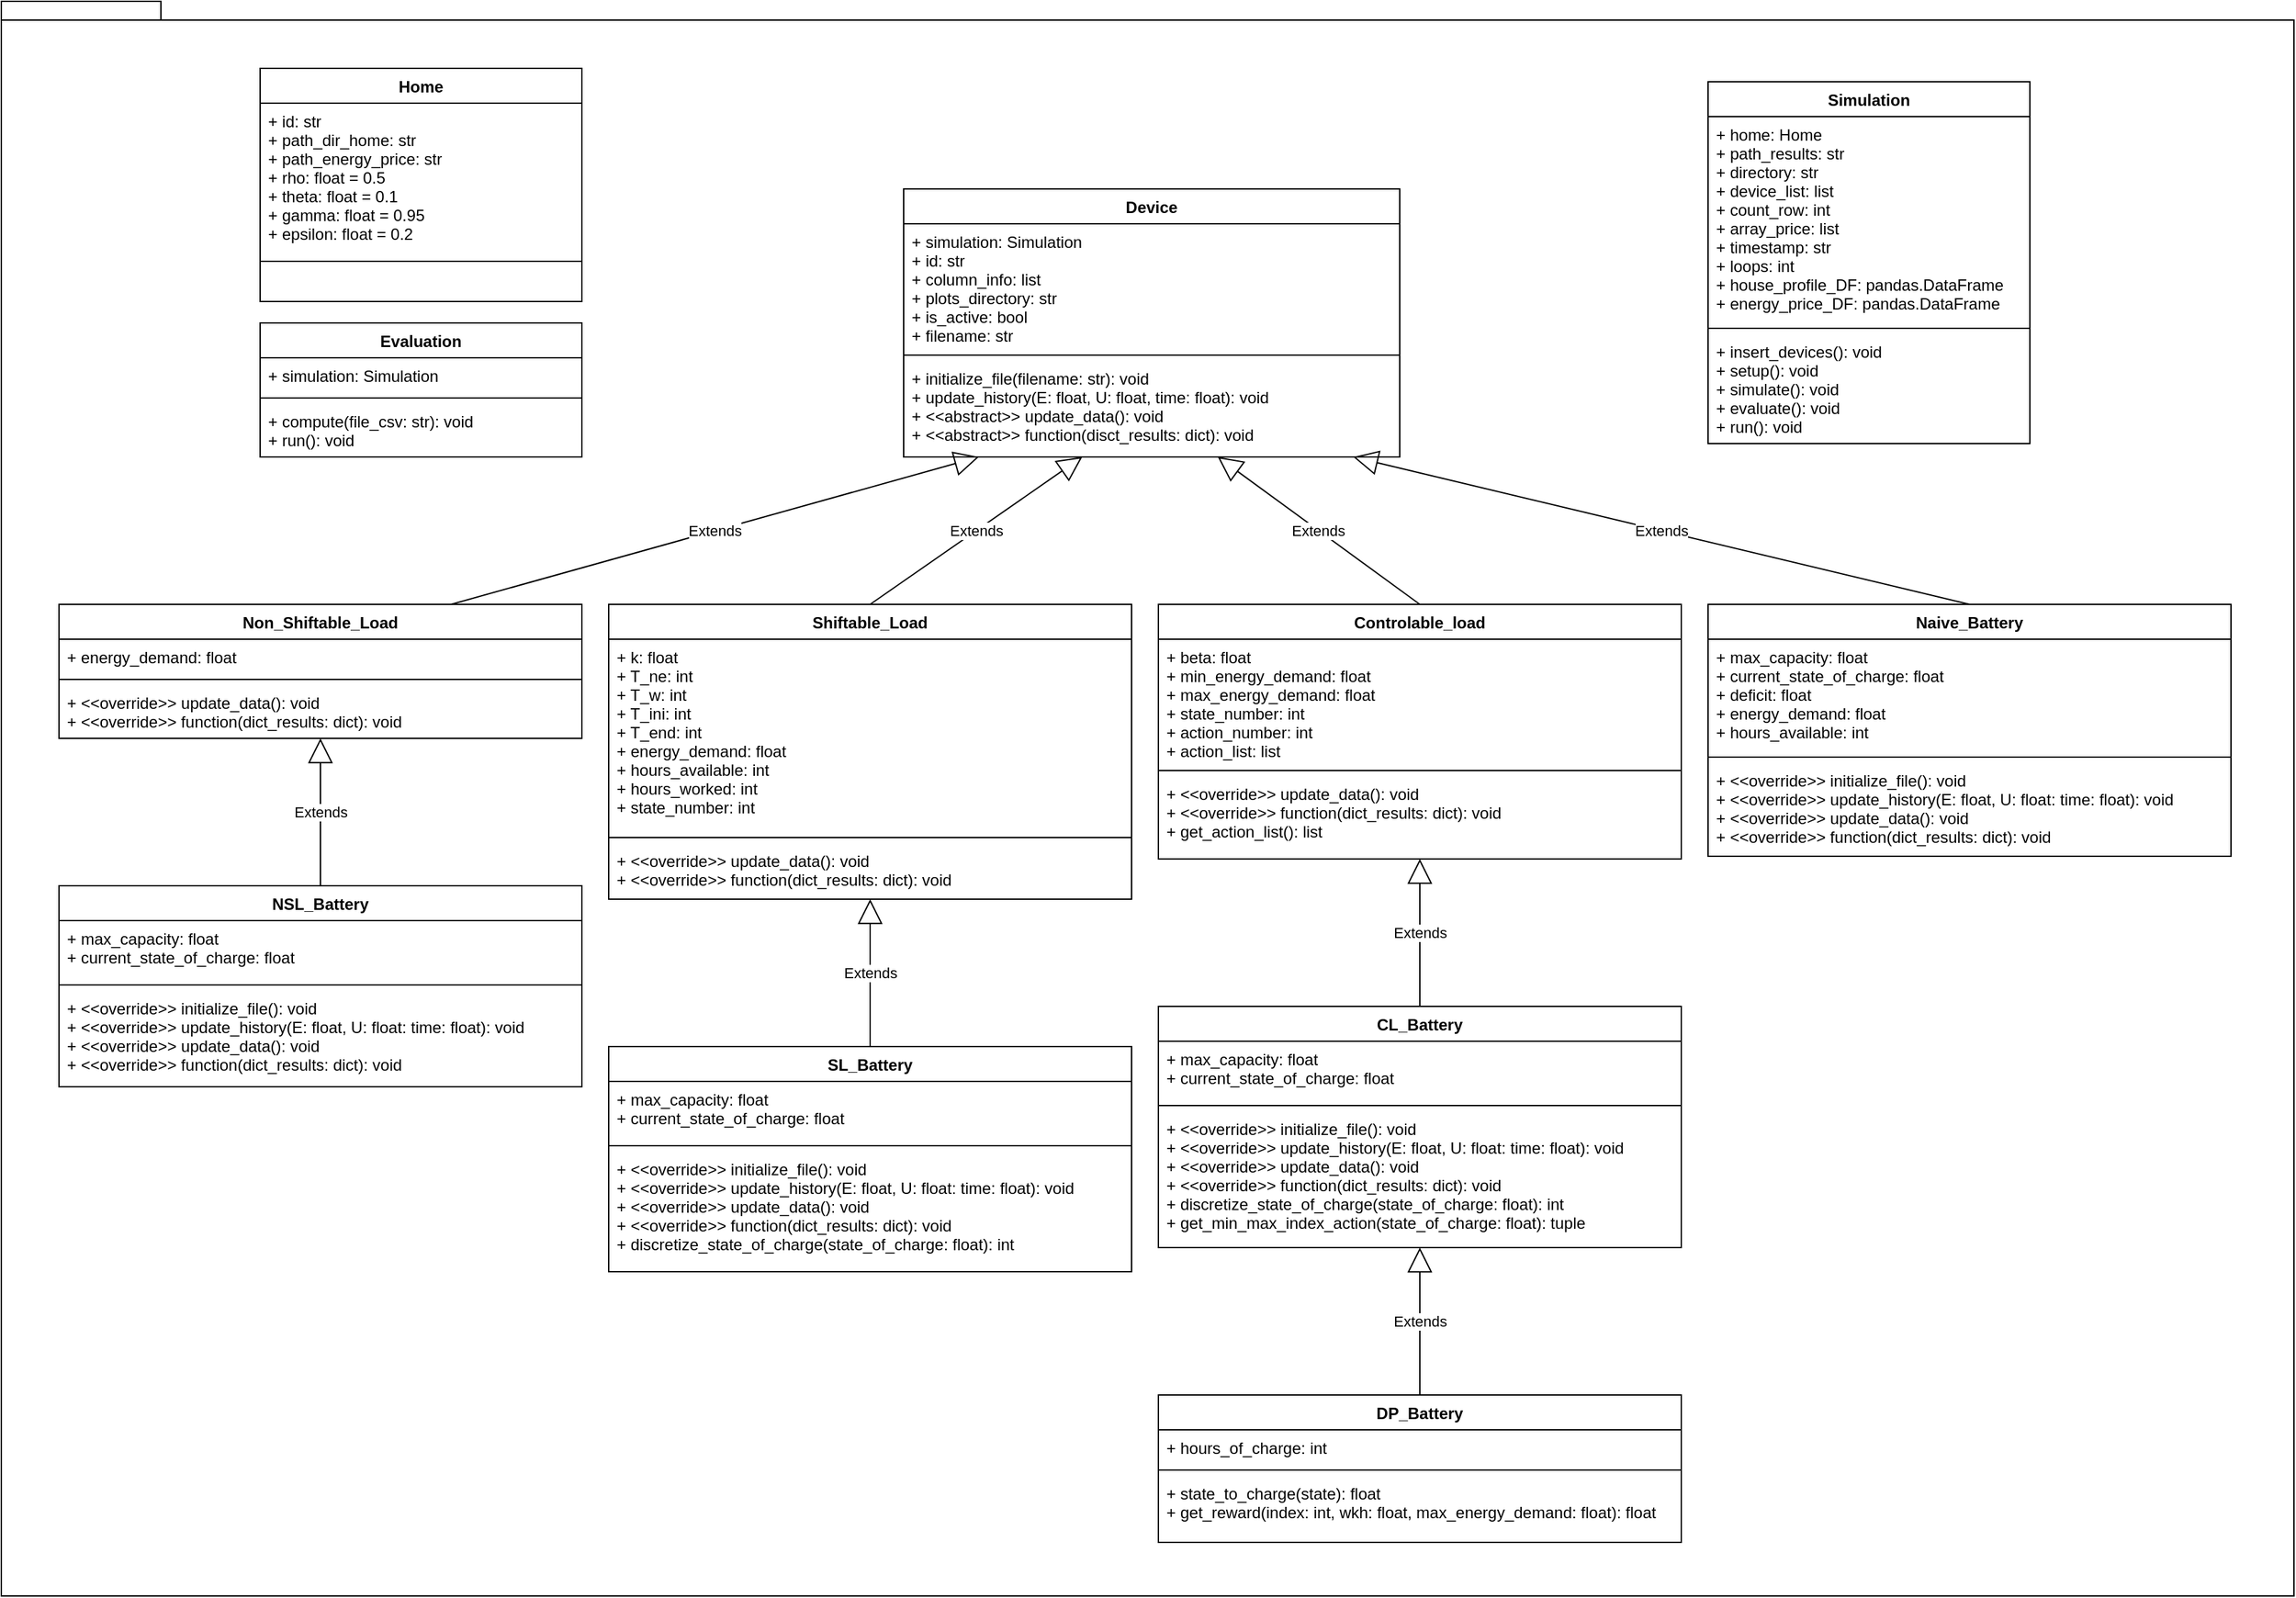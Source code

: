 <mxfile version="16.4.7" type="device"><diagram id="T5Iee6IVnkFeBpRCskSy" name="Page-1"><mxGraphModel dx="2623" dy="1367" grid="1" gridSize="10" guides="1" tooltips="1" connect="1" arrows="1" fold="1" page="1" pageScale="1" pageWidth="827" pageHeight="1169" math="0" shadow="0"><root><mxCell id="0"/><mxCell id="1" parent="0"/><mxCell id="7fpWvzyDx7uv5iFEOHFk-69" value="" style="shape=folder;fontStyle=1;spacingTop=10;tabWidth=40;tabHeight=14;tabPosition=left;html=1;" vertex="1" parent="1"><mxGeometry x="-810" y="250" width="1710" height="1190" as="geometry"/></mxCell><mxCell id="7fpWvzyDx7uv5iFEOHFk-5" value="Device" style="swimlane;fontStyle=1;align=center;verticalAlign=top;childLayout=stackLayout;horizontal=1;startSize=26;horizontalStack=0;resizeParent=1;resizeParentMax=0;resizeLast=0;collapsible=1;marginBottom=0;" vertex="1" parent="1"><mxGeometry x="-137" y="390" width="370" height="200" as="geometry"/></mxCell><mxCell id="7fpWvzyDx7uv5iFEOHFk-6" value="+ simulation: Simulation&#10;+ id: str&#10;+ column_info: list&#10;+ plots_directory: str&#10;+ is_active: bool&#10;+ filename: str" style="text;strokeColor=none;fillColor=none;align=left;verticalAlign=top;spacingLeft=4;spacingRight=4;overflow=hidden;rotatable=0;points=[[0,0.5],[1,0.5]];portConstraint=eastwest;" vertex="1" parent="7fpWvzyDx7uv5iFEOHFk-5"><mxGeometry y="26" width="370" height="94" as="geometry"/></mxCell><mxCell id="7fpWvzyDx7uv5iFEOHFk-7" value="" style="line;strokeWidth=1;fillColor=none;align=left;verticalAlign=middle;spacingTop=-1;spacingLeft=3;spacingRight=3;rotatable=0;labelPosition=right;points=[];portConstraint=eastwest;" vertex="1" parent="7fpWvzyDx7uv5iFEOHFk-5"><mxGeometry y="120" width="370" height="8" as="geometry"/></mxCell><mxCell id="7fpWvzyDx7uv5iFEOHFk-8" value="+ initialize_file(filename: str): void&#10;+ update_history(E: float, U: float, time: float): void&#10;+ &lt;&lt;abstract&gt;&gt; update_data(): void&#10;+ &lt;&lt;abstract&gt;&gt; function(disct_results: dict): void" style="text;strokeColor=none;fillColor=none;align=left;verticalAlign=top;spacingLeft=4;spacingRight=4;overflow=hidden;rotatable=0;points=[[0,0.5],[1,0.5]];portConstraint=eastwest;" vertex="1" parent="7fpWvzyDx7uv5iFEOHFk-5"><mxGeometry y="128" width="370" height="72" as="geometry"/></mxCell><mxCell id="7fpWvzyDx7uv5iFEOHFk-13" value="Controlable_load" style="swimlane;fontStyle=1;align=center;verticalAlign=top;childLayout=stackLayout;horizontal=1;startSize=26;horizontalStack=0;resizeParent=1;resizeParentMax=0;resizeLast=0;collapsible=1;marginBottom=0;" vertex="1" parent="1"><mxGeometry x="53" y="700" width="390" height="190" as="geometry"/></mxCell><mxCell id="7fpWvzyDx7uv5iFEOHFk-14" value="+ beta: float&#10;+ min_energy_demand: float&#10;+ max_energy_demand: float&#10;+ state_number: int&#10;+ action_number: int&#10;+ action_list: list" style="text;strokeColor=none;fillColor=none;align=left;verticalAlign=top;spacingLeft=4;spacingRight=4;overflow=hidden;rotatable=0;points=[[0,0.5],[1,0.5]];portConstraint=eastwest;" vertex="1" parent="7fpWvzyDx7uv5iFEOHFk-13"><mxGeometry y="26" width="390" height="94" as="geometry"/></mxCell><mxCell id="7fpWvzyDx7uv5iFEOHFk-15" value="" style="line;strokeWidth=1;fillColor=none;align=left;verticalAlign=middle;spacingTop=-1;spacingLeft=3;spacingRight=3;rotatable=0;labelPosition=right;points=[];portConstraint=eastwest;" vertex="1" parent="7fpWvzyDx7uv5iFEOHFk-13"><mxGeometry y="120" width="390" height="8" as="geometry"/></mxCell><mxCell id="7fpWvzyDx7uv5iFEOHFk-16" value="+ &lt;&lt;override&gt;&gt; update_data(): void &#10;+ &lt;&lt;override&gt;&gt; function(dict_results: dict): void&#10;+ get_action_list(): list" style="text;strokeColor=none;fillColor=none;align=left;verticalAlign=top;spacingLeft=4;spacingRight=4;overflow=hidden;rotatable=0;points=[[0,0.5],[1,0.5]];portConstraint=eastwest;" vertex="1" parent="7fpWvzyDx7uv5iFEOHFk-13"><mxGeometry y="128" width="390" height="62" as="geometry"/></mxCell><mxCell id="7fpWvzyDx7uv5iFEOHFk-17" value="CL_Battery" style="swimlane;fontStyle=1;align=center;verticalAlign=top;childLayout=stackLayout;horizontal=1;startSize=26;horizontalStack=0;resizeParent=1;resizeParentMax=0;resizeLast=0;collapsible=1;marginBottom=0;" vertex="1" parent="1"><mxGeometry x="53" y="1000" width="390" height="180" as="geometry"/></mxCell><mxCell id="7fpWvzyDx7uv5iFEOHFk-18" value="+ max_capacity: float&#10;+ current_state_of_charge: float" style="text;strokeColor=none;fillColor=none;align=left;verticalAlign=top;spacingLeft=4;spacingRight=4;overflow=hidden;rotatable=0;points=[[0,0.5],[1,0.5]];portConstraint=eastwest;" vertex="1" parent="7fpWvzyDx7uv5iFEOHFk-17"><mxGeometry y="26" width="390" height="44" as="geometry"/></mxCell><mxCell id="7fpWvzyDx7uv5iFEOHFk-19" value="" style="line;strokeWidth=1;fillColor=none;align=left;verticalAlign=middle;spacingTop=-1;spacingLeft=3;spacingRight=3;rotatable=0;labelPosition=right;points=[];portConstraint=eastwest;" vertex="1" parent="7fpWvzyDx7uv5iFEOHFk-17"><mxGeometry y="70" width="390" height="8" as="geometry"/></mxCell><mxCell id="7fpWvzyDx7uv5iFEOHFk-20" value="+ &lt;&lt;override&gt;&gt; initialize_file(): void&#10;+ &lt;&lt;override&gt;&gt; update_history(E: float, U: float: time: float): void&#10;+ &lt;&lt;override&gt;&gt; update_data(): void &#10;+ &lt;&lt;override&gt;&gt; function(dict_results: dict): void &#10;+ discretize_state_of_charge(state_of_charge: float): int&#10;+ get_min_max_index_action(state_of_charge: float): tuple" style="text;strokeColor=none;fillColor=none;align=left;verticalAlign=top;spacingLeft=4;spacingRight=4;overflow=hidden;rotatable=0;points=[[0,0.5],[1,0.5]];portConstraint=eastwest;" vertex="1" parent="7fpWvzyDx7uv5iFEOHFk-17"><mxGeometry y="78" width="390" height="102" as="geometry"/></mxCell><mxCell id="7fpWvzyDx7uv5iFEOHFk-21" value="Home" style="swimlane;fontStyle=1;align=center;verticalAlign=top;childLayout=stackLayout;horizontal=1;startSize=26;horizontalStack=0;resizeParent=1;resizeParentMax=0;resizeLast=0;collapsible=1;marginBottom=0;" vertex="1" parent="1"><mxGeometry x="-617" y="300" width="240" height="174" as="geometry"/></mxCell><mxCell id="7fpWvzyDx7uv5iFEOHFk-22" value="+ id: str&#10;+ path_dir_home: str&#10;+ path_energy_price: str&#10;+ rho: float = 0.5&#10;+ theta: float = 0.1&#10;+ gamma: float = 0.95&#10;+ epsilon: float = 0.2" style="text;strokeColor=none;fillColor=none;align=left;verticalAlign=top;spacingLeft=4;spacingRight=4;overflow=hidden;rotatable=0;points=[[0,0.5],[1,0.5]];portConstraint=eastwest;" vertex="1" parent="7fpWvzyDx7uv5iFEOHFk-21"><mxGeometry y="26" width="240" height="114" as="geometry"/></mxCell><mxCell id="7fpWvzyDx7uv5iFEOHFk-23" value="" style="line;strokeWidth=1;fillColor=none;align=left;verticalAlign=middle;spacingTop=-1;spacingLeft=3;spacingRight=3;rotatable=0;labelPosition=right;points=[];portConstraint=eastwest;" vertex="1" parent="7fpWvzyDx7uv5iFEOHFk-21"><mxGeometry y="140" width="240" height="8" as="geometry"/></mxCell><mxCell id="7fpWvzyDx7uv5iFEOHFk-24" value=" " style="text;strokeColor=none;fillColor=none;align=left;verticalAlign=top;spacingLeft=4;spacingRight=4;overflow=hidden;rotatable=0;points=[[0,0.5],[1,0.5]];portConstraint=eastwest;" vertex="1" parent="7fpWvzyDx7uv5iFEOHFk-21"><mxGeometry y="148" width="240" height="26" as="geometry"/></mxCell><mxCell id="7fpWvzyDx7uv5iFEOHFk-25" value="Non_Shiftable_Load" style="swimlane;fontStyle=1;align=center;verticalAlign=top;childLayout=stackLayout;horizontal=1;startSize=26;horizontalStack=0;resizeParent=1;resizeParentMax=0;resizeLast=0;collapsible=1;marginBottom=0;" vertex="1" parent="1"><mxGeometry x="-767" y="700" width="390" height="100" as="geometry"/></mxCell><mxCell id="7fpWvzyDx7uv5iFEOHFk-26" value="+ energy_demand: float" style="text;strokeColor=none;fillColor=none;align=left;verticalAlign=top;spacingLeft=4;spacingRight=4;overflow=hidden;rotatable=0;points=[[0,0.5],[1,0.5]];portConstraint=eastwest;" vertex="1" parent="7fpWvzyDx7uv5iFEOHFk-25"><mxGeometry y="26" width="390" height="26" as="geometry"/></mxCell><mxCell id="7fpWvzyDx7uv5iFEOHFk-27" value="" style="line;strokeWidth=1;fillColor=none;align=left;verticalAlign=middle;spacingTop=-1;spacingLeft=3;spacingRight=3;rotatable=0;labelPosition=right;points=[];portConstraint=eastwest;" vertex="1" parent="7fpWvzyDx7uv5iFEOHFk-25"><mxGeometry y="52" width="390" height="8" as="geometry"/></mxCell><mxCell id="7fpWvzyDx7uv5iFEOHFk-28" value="+ &lt;&lt;override&gt;&gt; update_data(): void &#10;+ &lt;&lt;override&gt;&gt; function(dict_results: dict): void " style="text;strokeColor=none;fillColor=none;align=left;verticalAlign=top;spacingLeft=4;spacingRight=4;overflow=hidden;rotatable=0;points=[[0,0.5],[1,0.5]];portConstraint=eastwest;" vertex="1" parent="7fpWvzyDx7uv5iFEOHFk-25"><mxGeometry y="60" width="390" height="40" as="geometry"/></mxCell><mxCell id="7fpWvzyDx7uv5iFEOHFk-29" value="Shiftable_Load" style="swimlane;fontStyle=1;align=center;verticalAlign=top;childLayout=stackLayout;horizontal=1;startSize=26;horizontalStack=0;resizeParent=1;resizeParentMax=0;resizeLast=0;collapsible=1;marginBottom=0;" vertex="1" parent="1"><mxGeometry x="-357" y="700" width="390" height="220" as="geometry"/></mxCell><mxCell id="7fpWvzyDx7uv5iFEOHFk-30" value="+ k: float&#10;+ T_ne: int&#10;+ T_w: int&#10;+ T_ini: int&#10;+ T_end: int&#10;+ energy_demand: float&#10;+ hours_available: int&#10;+ hours_worked: int&#10;+ state_number: int" style="text;strokeColor=none;fillColor=none;align=left;verticalAlign=top;spacingLeft=4;spacingRight=4;overflow=hidden;rotatable=0;points=[[0,0.5],[1,0.5]];portConstraint=eastwest;" vertex="1" parent="7fpWvzyDx7uv5iFEOHFk-29"><mxGeometry y="26" width="390" height="144" as="geometry"/></mxCell><mxCell id="7fpWvzyDx7uv5iFEOHFk-31" value="" style="line;strokeWidth=1;fillColor=none;align=left;verticalAlign=middle;spacingTop=-1;spacingLeft=3;spacingRight=3;rotatable=0;labelPosition=right;points=[];portConstraint=eastwest;" vertex="1" parent="7fpWvzyDx7uv5iFEOHFk-29"><mxGeometry y="170" width="390" height="8" as="geometry"/></mxCell><mxCell id="7fpWvzyDx7uv5iFEOHFk-32" value="+ &lt;&lt;override&gt;&gt; update_data(): void &#10;+ &lt;&lt;override&gt;&gt; function(dict_results: dict): void" style="text;strokeColor=none;fillColor=none;align=left;verticalAlign=top;spacingLeft=4;spacingRight=4;overflow=hidden;rotatable=0;points=[[0,0.5],[1,0.5]];portConstraint=eastwest;" vertex="1" parent="7fpWvzyDx7uv5iFEOHFk-29"><mxGeometry y="178" width="390" height="42" as="geometry"/></mxCell><mxCell id="7fpWvzyDx7uv5iFEOHFk-33" value="NSL_Battery" style="swimlane;fontStyle=1;align=center;verticalAlign=top;childLayout=stackLayout;horizontal=1;startSize=26;horizontalStack=0;resizeParent=1;resizeParentMax=0;resizeLast=0;collapsible=1;marginBottom=0;" vertex="1" parent="1"><mxGeometry x="-767" y="910" width="390" height="150" as="geometry"/></mxCell><mxCell id="7fpWvzyDx7uv5iFEOHFk-34" value="+ max_capacity: float&#10;+ current_state_of_charge: float" style="text;strokeColor=none;fillColor=none;align=left;verticalAlign=top;spacingLeft=4;spacingRight=4;overflow=hidden;rotatable=0;points=[[0,0.5],[1,0.5]];portConstraint=eastwest;" vertex="1" parent="7fpWvzyDx7uv5iFEOHFk-33"><mxGeometry y="26" width="390" height="44" as="geometry"/></mxCell><mxCell id="7fpWvzyDx7uv5iFEOHFk-35" value="" style="line;strokeWidth=1;fillColor=none;align=left;verticalAlign=middle;spacingTop=-1;spacingLeft=3;spacingRight=3;rotatable=0;labelPosition=right;points=[];portConstraint=eastwest;" vertex="1" parent="7fpWvzyDx7uv5iFEOHFk-33"><mxGeometry y="70" width="390" height="8" as="geometry"/></mxCell><mxCell id="7fpWvzyDx7uv5iFEOHFk-36" value="+ &lt;&lt;override&gt;&gt; initialize_file(): void&#10;+ &lt;&lt;override&gt;&gt; update_history(E: float, U: float: time: float): void&#10;+ &lt;&lt;override&gt;&gt; update_data(): void &#10;+ &lt;&lt;override&gt;&gt; function(dict_results: dict): void " style="text;strokeColor=none;fillColor=none;align=left;verticalAlign=top;spacingLeft=4;spacingRight=4;overflow=hidden;rotatable=0;points=[[0,0.5],[1,0.5]];portConstraint=eastwest;" vertex="1" parent="7fpWvzyDx7uv5iFEOHFk-33"><mxGeometry y="78" width="390" height="72" as="geometry"/></mxCell><mxCell id="7fpWvzyDx7uv5iFEOHFk-37" value="Naive_Battery" style="swimlane;fontStyle=1;align=center;verticalAlign=top;childLayout=stackLayout;horizontal=1;startSize=26;horizontalStack=0;resizeParent=1;resizeParentMax=0;resizeLast=0;collapsible=1;marginBottom=0;" vertex="1" parent="1"><mxGeometry x="463" y="700" width="390" height="188" as="geometry"/></mxCell><mxCell id="7fpWvzyDx7uv5iFEOHFk-38" value="+ max_capacity: float&#10;+ current_state_of_charge: float&#10;+ deficit: float&#10;+ energy_demand: float&#10;+ hours_available: int" style="text;strokeColor=none;fillColor=none;align=left;verticalAlign=top;spacingLeft=4;spacingRight=4;overflow=hidden;rotatable=0;points=[[0,0.5],[1,0.5]];portConstraint=eastwest;" vertex="1" parent="7fpWvzyDx7uv5iFEOHFk-37"><mxGeometry y="26" width="390" height="84" as="geometry"/></mxCell><mxCell id="7fpWvzyDx7uv5iFEOHFk-39" value="" style="line;strokeWidth=1;fillColor=none;align=left;verticalAlign=middle;spacingTop=-1;spacingLeft=3;spacingRight=3;rotatable=0;labelPosition=right;points=[];portConstraint=eastwest;" vertex="1" parent="7fpWvzyDx7uv5iFEOHFk-37"><mxGeometry y="110" width="390" height="8" as="geometry"/></mxCell><mxCell id="7fpWvzyDx7uv5iFEOHFk-40" value="+ &lt;&lt;override&gt;&gt; initialize_file(): void&#10;+ &lt;&lt;override&gt;&gt; update_history(E: float, U: float: time: float): void&#10;+ &lt;&lt;override&gt;&gt; update_data(): void &#10;+ &lt;&lt;override&gt;&gt; function(dict_results: dict): void " style="text;strokeColor=none;fillColor=none;align=left;verticalAlign=top;spacingLeft=4;spacingRight=4;overflow=hidden;rotatable=0;points=[[0,0.5],[1,0.5]];portConstraint=eastwest;" vertex="1" parent="7fpWvzyDx7uv5iFEOHFk-37"><mxGeometry y="118" width="390" height="70" as="geometry"/></mxCell><mxCell id="7fpWvzyDx7uv5iFEOHFk-41" value="Simulation" style="swimlane;fontStyle=1;align=center;verticalAlign=top;childLayout=stackLayout;horizontal=1;startSize=26;horizontalStack=0;resizeParent=1;resizeParentMax=0;resizeLast=0;collapsible=1;marginBottom=0;" vertex="1" parent="1"><mxGeometry x="463" y="310" width="240" height="270" as="geometry"/></mxCell><mxCell id="7fpWvzyDx7uv5iFEOHFk-42" value="+ home: Home&#10;+ path_results: str&#10;+ directory: str&#10;+ device_list: list&#10;+ count_row: int&#10;+ array_price: list&#10;+ timestamp: str&#10;+ loops: int&#10;+ house_profile_DF: pandas.DataFrame&#10;+ energy_price_DF: pandas.DataFrame" style="text;strokeColor=none;fillColor=none;align=left;verticalAlign=top;spacingLeft=4;spacingRight=4;overflow=hidden;rotatable=0;points=[[0,0.5],[1,0.5]];portConstraint=eastwest;" vertex="1" parent="7fpWvzyDx7uv5iFEOHFk-41"><mxGeometry y="26" width="240" height="154" as="geometry"/></mxCell><mxCell id="7fpWvzyDx7uv5iFEOHFk-43" value="" style="line;strokeWidth=1;fillColor=none;align=left;verticalAlign=middle;spacingTop=-1;spacingLeft=3;spacingRight=3;rotatable=0;labelPosition=right;points=[];portConstraint=eastwest;" vertex="1" parent="7fpWvzyDx7uv5iFEOHFk-41"><mxGeometry y="180" width="240" height="8" as="geometry"/></mxCell><mxCell id="7fpWvzyDx7uv5iFEOHFk-44" value="+ insert_devices(): void&#10;+ setup(): void&#10;+ simulate(): void&#10;+ evaluate(): void&#10;+ run(): void" style="text;strokeColor=none;fillColor=none;align=left;verticalAlign=top;spacingLeft=4;spacingRight=4;overflow=hidden;rotatable=0;points=[[0,0.5],[1,0.5]];portConstraint=eastwest;" vertex="1" parent="7fpWvzyDx7uv5iFEOHFk-41"><mxGeometry y="188" width="240" height="82" as="geometry"/></mxCell><mxCell id="7fpWvzyDx7uv5iFEOHFk-45" value="DP_Battery" style="swimlane;fontStyle=1;align=center;verticalAlign=top;childLayout=stackLayout;horizontal=1;startSize=26;horizontalStack=0;resizeParent=1;resizeParentMax=0;resizeLast=0;collapsible=1;marginBottom=0;" vertex="1" parent="1"><mxGeometry x="53" y="1290" width="390" height="110" as="geometry"/></mxCell><mxCell id="7fpWvzyDx7uv5iFEOHFk-46" value="+ hours_of_charge: int" style="text;strokeColor=none;fillColor=none;align=left;verticalAlign=top;spacingLeft=4;spacingRight=4;overflow=hidden;rotatable=0;points=[[0,0.5],[1,0.5]];portConstraint=eastwest;" vertex="1" parent="7fpWvzyDx7uv5iFEOHFk-45"><mxGeometry y="26" width="390" height="26" as="geometry"/></mxCell><mxCell id="7fpWvzyDx7uv5iFEOHFk-47" value="" style="line;strokeWidth=1;fillColor=none;align=left;verticalAlign=middle;spacingTop=-1;spacingLeft=3;spacingRight=3;rotatable=0;labelPosition=right;points=[];portConstraint=eastwest;" vertex="1" parent="7fpWvzyDx7uv5iFEOHFk-45"><mxGeometry y="52" width="390" height="8" as="geometry"/></mxCell><mxCell id="7fpWvzyDx7uv5iFEOHFk-48" value="+ state_to_charge(state): float&#10;+ get_reward(index: int, wkh: float, max_energy_demand: float): float" style="text;strokeColor=none;fillColor=none;align=left;verticalAlign=top;spacingLeft=4;spacingRight=4;overflow=hidden;rotatable=0;points=[[0,0.5],[1,0.5]];portConstraint=eastwest;" vertex="1" parent="7fpWvzyDx7uv5iFEOHFk-45"><mxGeometry y="60" width="390" height="50" as="geometry"/></mxCell><mxCell id="7fpWvzyDx7uv5iFEOHFk-49" value="SL_Battery" style="swimlane;fontStyle=1;align=center;verticalAlign=top;childLayout=stackLayout;horizontal=1;startSize=26;horizontalStack=0;resizeParent=1;resizeParentMax=0;resizeLast=0;collapsible=1;marginBottom=0;" vertex="1" parent="1"><mxGeometry x="-357" y="1030" width="390" height="168" as="geometry"/></mxCell><mxCell id="7fpWvzyDx7uv5iFEOHFk-50" value="+ max_capacity: float&#10;+ current_state_of_charge: float" style="text;strokeColor=none;fillColor=none;align=left;verticalAlign=top;spacingLeft=4;spacingRight=4;overflow=hidden;rotatable=0;points=[[0,0.5],[1,0.5]];portConstraint=eastwest;" vertex="1" parent="7fpWvzyDx7uv5iFEOHFk-49"><mxGeometry y="26" width="390" height="44" as="geometry"/></mxCell><mxCell id="7fpWvzyDx7uv5iFEOHFk-51" value="" style="line;strokeWidth=1;fillColor=none;align=left;verticalAlign=middle;spacingTop=-1;spacingLeft=3;spacingRight=3;rotatable=0;labelPosition=right;points=[];portConstraint=eastwest;" vertex="1" parent="7fpWvzyDx7uv5iFEOHFk-49"><mxGeometry y="70" width="390" height="8" as="geometry"/></mxCell><mxCell id="7fpWvzyDx7uv5iFEOHFk-52" value="+ &lt;&lt;override&gt;&gt; initialize_file(): void&#10;+ &lt;&lt;override&gt;&gt; update_history(E: float, U: float: time: float): void&#10;+ &lt;&lt;override&gt;&gt; update_data(): void &#10;+ &lt;&lt;override&gt;&gt; function(dict_results: dict): void &#10;+ discretize_state_of_charge(state_of_charge: float): int" style="text;strokeColor=none;fillColor=none;align=left;verticalAlign=top;spacingLeft=4;spacingRight=4;overflow=hidden;rotatable=0;points=[[0,0.5],[1,0.5]];portConstraint=eastwest;" vertex="1" parent="7fpWvzyDx7uv5iFEOHFk-49"><mxGeometry y="78" width="390" height="90" as="geometry"/></mxCell><mxCell id="7fpWvzyDx7uv5iFEOHFk-53" value="Evaluation" style="swimlane;fontStyle=1;align=center;verticalAlign=top;childLayout=stackLayout;horizontal=1;startSize=26;horizontalStack=0;resizeParent=1;resizeParentMax=0;resizeLast=0;collapsible=1;marginBottom=0;" vertex="1" parent="1"><mxGeometry x="-617" y="490" width="240" height="100" as="geometry"/></mxCell><mxCell id="7fpWvzyDx7uv5iFEOHFk-54" value="+ simulation: Simulation" style="text;strokeColor=none;fillColor=none;align=left;verticalAlign=top;spacingLeft=4;spacingRight=4;overflow=hidden;rotatable=0;points=[[0,0.5],[1,0.5]];portConstraint=eastwest;" vertex="1" parent="7fpWvzyDx7uv5iFEOHFk-53"><mxGeometry y="26" width="240" height="26" as="geometry"/></mxCell><mxCell id="7fpWvzyDx7uv5iFEOHFk-55" value="" style="line;strokeWidth=1;fillColor=none;align=left;verticalAlign=middle;spacingTop=-1;spacingLeft=3;spacingRight=3;rotatable=0;labelPosition=right;points=[];portConstraint=eastwest;" vertex="1" parent="7fpWvzyDx7uv5iFEOHFk-53"><mxGeometry y="52" width="240" height="8" as="geometry"/></mxCell><mxCell id="7fpWvzyDx7uv5iFEOHFk-56" value="+ compute(file_csv: str): void&#10;+ run(): void" style="text;strokeColor=none;fillColor=none;align=left;verticalAlign=top;spacingLeft=4;spacingRight=4;overflow=hidden;rotatable=0;points=[[0,0.5],[1,0.5]];portConstraint=eastwest;" vertex="1" parent="7fpWvzyDx7uv5iFEOHFk-53"><mxGeometry y="60" width="240" height="40" as="geometry"/></mxCell><mxCell id="7fpWvzyDx7uv5iFEOHFk-58" value="Extends" style="endArrow=block;endSize=16;endFill=0;html=1;rounded=0;" edge="1" parent="1" source="7fpWvzyDx7uv5iFEOHFk-33" target="7fpWvzyDx7uv5iFEOHFk-28"><mxGeometry width="160" relative="1" as="geometry"><mxPoint x="-582.38" y="980" as="sourcePoint"/><mxPoint x="-582" y="880" as="targetPoint"/></mxGeometry></mxCell><mxCell id="7fpWvzyDx7uv5iFEOHFk-59" value="Extends" style="endArrow=block;endSize=16;endFill=0;html=1;rounded=0;exitX=0.5;exitY=0;exitDx=0;exitDy=0;" edge="1" parent="1" source="7fpWvzyDx7uv5iFEOHFk-49" target="7fpWvzyDx7uv5iFEOHFk-32"><mxGeometry width="160" relative="1" as="geometry"><mxPoint x="-337.0" y="1086" as="sourcePoint"/><mxPoint x="-337.0" y="976" as="targetPoint"/></mxGeometry></mxCell><mxCell id="7fpWvzyDx7uv5iFEOHFk-60" value="Extends" style="endArrow=block;endSize=16;endFill=0;html=1;rounded=0;exitX=0.5;exitY=0;exitDx=0;exitDy=0;" edge="1" parent="1" source="7fpWvzyDx7uv5iFEOHFk-17" target="7fpWvzyDx7uv5iFEOHFk-16"><mxGeometry width="160" relative="1" as="geometry"><mxPoint x="243" y="1030" as="sourcePoint"/><mxPoint x="243" y="920.0" as="targetPoint"/></mxGeometry></mxCell><mxCell id="7fpWvzyDx7uv5iFEOHFk-61" value="Extends" style="endArrow=block;endSize=16;endFill=0;html=1;rounded=0;exitX=0.5;exitY=0;exitDx=0;exitDy=0;" edge="1" parent="1" source="7fpWvzyDx7uv5iFEOHFk-45" target="7fpWvzyDx7uv5iFEOHFk-20"><mxGeometry width="160" relative="1" as="geometry"><mxPoint x="258.0" y="1240" as="sourcePoint"/><mxPoint x="258.0" y="1130.0" as="targetPoint"/></mxGeometry></mxCell><mxCell id="7fpWvzyDx7uv5iFEOHFk-64" value="Extends" style="endArrow=block;endSize=16;endFill=0;html=1;rounded=0;exitX=0.75;exitY=0;exitDx=0;exitDy=0;" edge="1" parent="1" source="7fpWvzyDx7uv5iFEOHFk-25" target="7fpWvzyDx7uv5iFEOHFk-8"><mxGeometry width="160" relative="1" as="geometry"><mxPoint x="-307" y="640" as="sourcePoint"/><mxPoint x="-307" y="530.0" as="targetPoint"/></mxGeometry></mxCell><mxCell id="7fpWvzyDx7uv5iFEOHFk-65" value="Extends" style="endArrow=block;endSize=16;endFill=0;html=1;rounded=0;exitX=0.5;exitY=0;exitDx=0;exitDy=0;" edge="1" parent="1" source="7fpWvzyDx7uv5iFEOHFk-29" target="7fpWvzyDx7uv5iFEOHFk-8"><mxGeometry width="160" relative="1" as="geometry"><mxPoint x="-367" y="700" as="sourcePoint"/><mxPoint x="26.664" y="590.0" as="targetPoint"/></mxGeometry></mxCell><mxCell id="7fpWvzyDx7uv5iFEOHFk-66" value="Extends" style="endArrow=block;endSize=16;endFill=0;html=1;rounded=0;exitX=0.5;exitY=0;exitDx=0;exitDy=0;" edge="1" parent="1" source="7fpWvzyDx7uv5iFEOHFk-13" target="7fpWvzyDx7uv5iFEOHFk-8"><mxGeometry width="160" relative="1" as="geometry"><mxPoint x="-152" y="710" as="sourcePoint"/><mxPoint x="6.219" y="600.0" as="targetPoint"/></mxGeometry></mxCell><mxCell id="7fpWvzyDx7uv5iFEOHFk-67" value="Extends" style="endArrow=block;endSize=16;endFill=0;html=1;rounded=0;exitX=0.5;exitY=0;exitDx=0;exitDy=0;" edge="1" parent="1" source="7fpWvzyDx7uv5iFEOHFk-37" target="7fpWvzyDx7uv5iFEOHFk-8"><mxGeometry width="160" relative="1" as="geometry"><mxPoint x="337" y="670" as="sourcePoint"/><mxPoint x="495.219" y="560.0" as="targetPoint"/></mxGeometry></mxCell></root></mxGraphModel></diagram></mxfile>